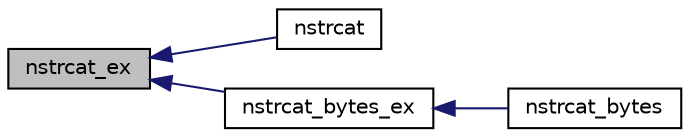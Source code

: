 digraph G
{
  edge [fontname="Helvetica",fontsize="10",labelfontname="Helvetica",labelfontsize="10"];
  node [fontname="Helvetica",fontsize="10",shape=record];
  rankdir=LR;
  Node1 [label="nstrcat_ex",height=0.2,width=0.4,color="black", fillcolor="grey75", style="filled" fontcolor="black"];
  Node1 -> Node2 [dir=back,color="midnightblue",fontsize="10",style="solid",fontname="Helvetica"];
  Node2 [label="nstrcat",height=0.2,width=0.4,color="black", fillcolor="white", style="filled",URL="$group___n___s_t_r.html#ga092e6ee522715bd6b3664dbd1081c3a3",tooltip="Add N_STR *src content to N_STR *dst, resizing it if needed."];
  Node1 -> Node3 [dir=back,color="midnightblue",fontsize="10",style="solid",fontname="Helvetica"];
  Node3 [label="nstrcat_bytes_ex",height=0.2,width=0.4,color="black", fillcolor="white", style="filled",URL="$group___n___s_t_r.html#ga4e862f3b3b1b0f04d0cc455a3f260e15",tooltip="Append data into N_STR using internal N_STR size and cursor position. Wrapper to nstrcat_ex, with resize_flag on and a block size one byte higher than size."];
  Node3 -> Node4 [dir=back,color="midnightblue",fontsize="10",style="solid",fontname="Helvetica"];
  Node4 [label="nstrcat_bytes",height=0.2,width=0.4,color="black", fillcolor="white", style="filled",URL="$group___n___s_t_r.html#ga50dd2820bb9517359112b24abb187801",tooltip="Append data into N_STR using internal N_STR size and cursor position. Wrapper to nstrcat_ex, with resize_flag on and a block size one byte higher than size."];
}
